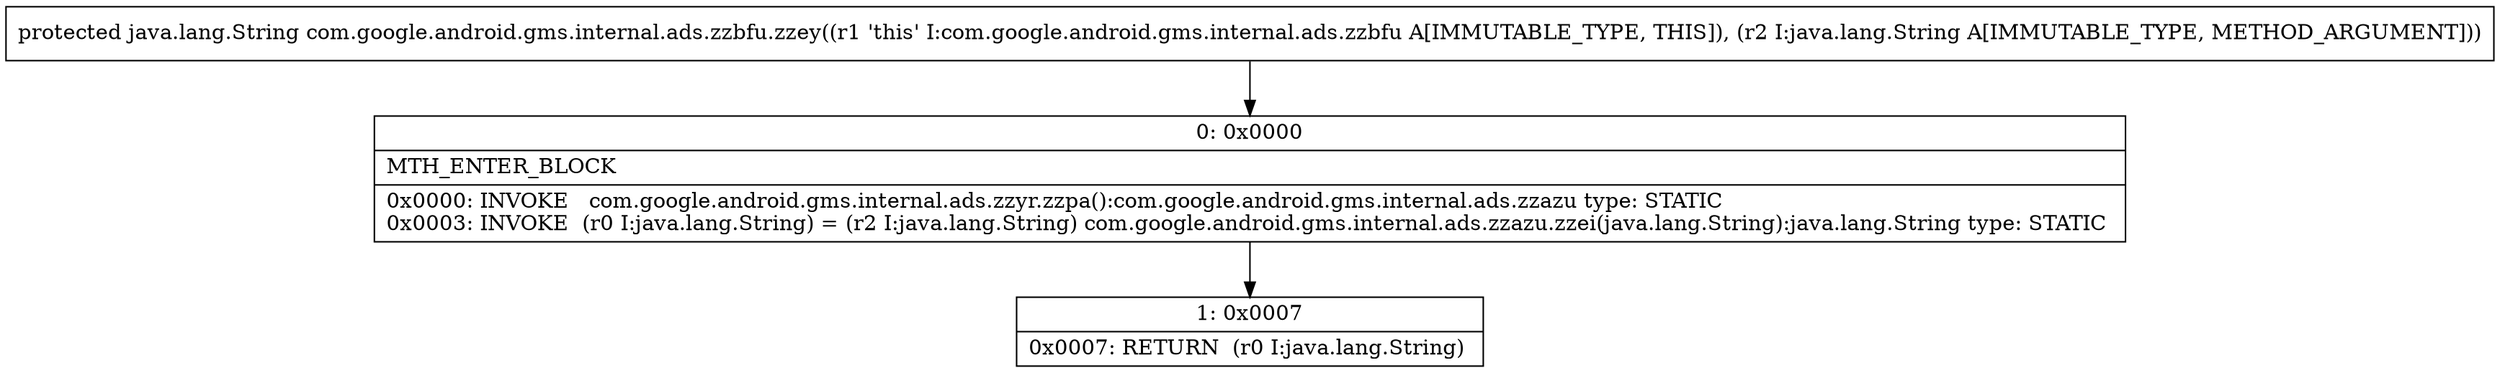 digraph "CFG forcom.google.android.gms.internal.ads.zzbfu.zzey(Ljava\/lang\/String;)Ljava\/lang\/String;" {
Node_0 [shape=record,label="{0\:\ 0x0000|MTH_ENTER_BLOCK\l|0x0000: INVOKE   com.google.android.gms.internal.ads.zzyr.zzpa():com.google.android.gms.internal.ads.zzazu type: STATIC \l0x0003: INVOKE  (r0 I:java.lang.String) = (r2 I:java.lang.String) com.google.android.gms.internal.ads.zzazu.zzei(java.lang.String):java.lang.String type: STATIC \l}"];
Node_1 [shape=record,label="{1\:\ 0x0007|0x0007: RETURN  (r0 I:java.lang.String) \l}"];
MethodNode[shape=record,label="{protected java.lang.String com.google.android.gms.internal.ads.zzbfu.zzey((r1 'this' I:com.google.android.gms.internal.ads.zzbfu A[IMMUTABLE_TYPE, THIS]), (r2 I:java.lang.String A[IMMUTABLE_TYPE, METHOD_ARGUMENT])) }"];
MethodNode -> Node_0;
Node_0 -> Node_1;
}

